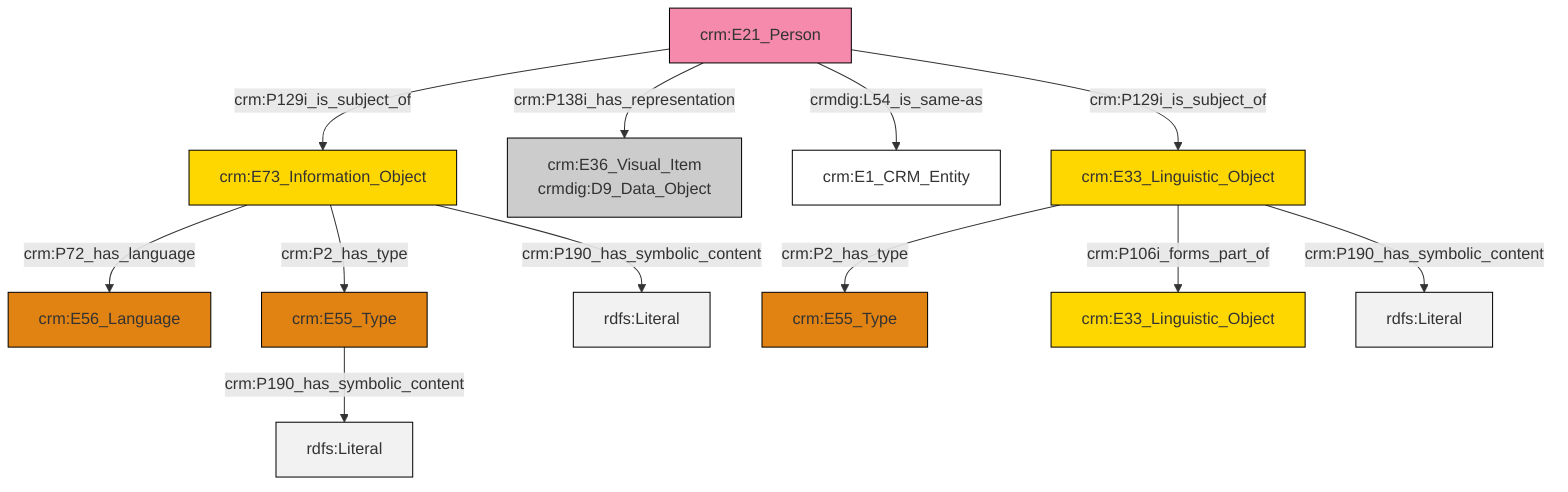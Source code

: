 graph TD
classDef Literal fill:#f2f2f2,stroke:#000000;
classDef CRM_Entity fill:#FFFFFF,stroke:#000000;
classDef Temporal_Entity fill:#00C9E6, stroke:#000000;
classDef Type fill:#E18312, stroke:#000000;
classDef Time-Span fill:#2C9C91, stroke:#000000;
classDef Appellation fill:#FFEB7F, stroke:#000000;
classDef Place fill:#008836, stroke:#000000;
classDef Persistent_Item fill:#B266B2, stroke:#000000;
classDef Conceptual_Object fill:#FFD700, stroke:#000000;
classDef Physical_Thing fill:#D2B48C, stroke:#000000;
classDef Actor fill:#f58aad, stroke:#000000;
classDef PC_Classes fill:#4ce600, stroke:#000000;
classDef Multi fill:#cccccc,stroke:#000000;

2["crm:E55_Type"]:::Type -->|crm:P190_has_symbolic_content| 3[rdfs:Literal]:::Literal
4["crm:E21_Person"]:::Actor -->|crm:P129i_is_subject_of| 5["crm:E73_Information_Object"]:::Conceptual_Object
4["crm:E21_Person"]:::Actor -->|crm:P138i_has_representation| 6["crm:E36_Visual_Item<br>crmdig:D9_Data_Object"]:::Multi
4["crm:E21_Person"]:::Actor -->|crmdig:L54_is_same-as| 7["crm:E1_CRM_Entity"]:::CRM_Entity
5["crm:E73_Information_Object"]:::Conceptual_Object -->|crm:P72_has_language| 0["crm:E56_Language"]:::Type
5["crm:E73_Information_Object"]:::Conceptual_Object -->|crm:P190_has_symbolic_content| 9[rdfs:Literal]:::Literal
14["crm:E33_Linguistic_Object"]:::Conceptual_Object -->|crm:P2_has_type| 10["crm:E55_Type"]:::Type
4["crm:E21_Person"]:::Actor -->|crm:P129i_is_subject_of| 14["crm:E33_Linguistic_Object"]:::Conceptual_Object
14["crm:E33_Linguistic_Object"]:::Conceptual_Object -->|crm:P190_has_symbolic_content| 20[rdfs:Literal]:::Literal
5["crm:E73_Information_Object"]:::Conceptual_Object -->|crm:P2_has_type| 2["crm:E55_Type"]:::Type
14["crm:E33_Linguistic_Object"]:::Conceptual_Object -->|crm:P106i_forms_part_of| 16["crm:E33_Linguistic_Object"]:::Conceptual_Object